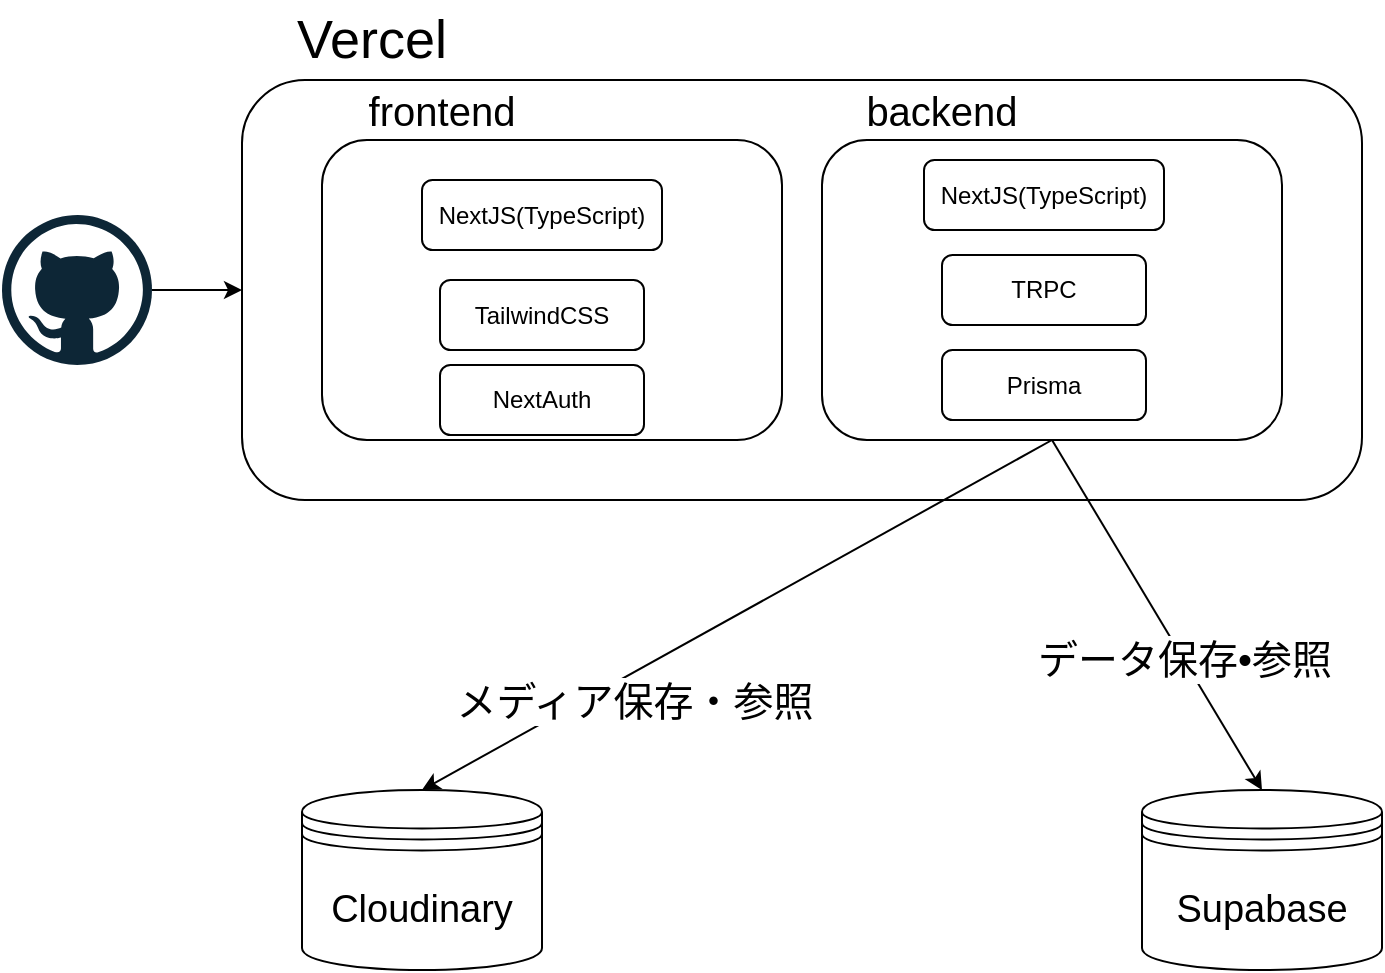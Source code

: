 <mxfile>
    <diagram id="nqKw0y5thN22L9Wjb64t" name="ページ1">
        <mxGraphModel dx="814" dy="419" grid="1" gridSize="10" guides="1" tooltips="1" connect="1" arrows="1" fold="1" page="1" pageScale="1" pageWidth="827" pageHeight="1169" math="0" shadow="0">
            <root>
                <mxCell id="0"/>
                <mxCell id="1" parent="0"/>
                <mxCell id="14" value="" style="rounded=1;whiteSpace=wrap;html=1;" parent="1" vertex="1">
                    <mxGeometry x="140" y="50" width="560" height="210" as="geometry"/>
                </mxCell>
                <mxCell id="5" value="" style="dashed=0;outlineConnect=0;html=1;align=center;labelPosition=center;verticalLabelPosition=bottom;verticalAlign=top;shape=mxgraph.weblogos.github" parent="1" vertex="1">
                    <mxGeometry x="20" y="117.5" width="75" height="75" as="geometry"/>
                </mxCell>
                <mxCell id="7" value="Supabase" style="shape=datastore;whiteSpace=wrap;html=1;fontSize=19;" parent="1" vertex="1">
                    <mxGeometry x="590" y="405" width="120" height="90" as="geometry"/>
                </mxCell>
                <mxCell id="13" value="" style="endArrow=classic;html=1;entryX=0;entryY=0.5;entryDx=0;entryDy=0;" parent="1" source="5" target="14" edge="1">
                    <mxGeometry width="50" height="50" relative="1" as="geometry">
                        <mxPoint x="190" y="230" as="sourcePoint"/>
                        <mxPoint x="140" y="580" as="targetPoint"/>
                    </mxGeometry>
                </mxCell>
                <mxCell id="15" value="Vercel" style="text;html=1;strokeColor=none;fillColor=none;align=center;verticalAlign=middle;whiteSpace=wrap;rounded=0;fontSize=27;" parent="1" vertex="1">
                    <mxGeometry x="160" y="10" width="90" height="40" as="geometry"/>
                </mxCell>
                <mxCell id="16" value="" style="rounded=1;whiteSpace=wrap;html=1;" parent="1" vertex="1">
                    <mxGeometry x="180" y="80" width="230" height="150" as="geometry"/>
                </mxCell>
                <mxCell id="25" style="edgeStyle=none;html=1;entryX=0.5;entryY=0;entryDx=0;entryDy=0;fontSize=27;exitX=0.5;exitY=1;exitDx=0;exitDy=0;" parent="1" source="43" target="49" edge="1">
                    <mxGeometry relative="1" as="geometry"/>
                </mxCell>
                <mxCell id="26" value="メディア保存・参照" style="edgeLabel;html=1;align=center;verticalAlign=middle;resizable=0;points=[];fontSize=20;" parent="25" vertex="1" connectable="0">
                    <mxGeometry x="0.043" y="2" relative="1" as="geometry">
                        <mxPoint x="-46" y="37" as="offset"/>
                    </mxGeometry>
                </mxCell>
                <mxCell id="31" value="frontend" style="text;html=1;strokeColor=none;fillColor=none;align=center;verticalAlign=middle;whiteSpace=wrap;rounded=0;fontSize=20;" parent="1" vertex="1">
                    <mxGeometry x="200" y="50" width="80" height="30" as="geometry"/>
                </mxCell>
                <mxCell id="32" value="NextJS(TypeScript)" style="rounded=1;whiteSpace=wrap;html=1;" parent="1" vertex="1">
                    <mxGeometry x="230" y="100" width="120" height="35" as="geometry"/>
                </mxCell>
                <mxCell id="33" value="TailwindCSS" style="rounded=1;whiteSpace=wrap;html=1;" parent="1" vertex="1">
                    <mxGeometry x="239" y="150" width="102" height="35" as="geometry"/>
                </mxCell>
                <mxCell id="36" value="NextAuth" style="rounded=1;whiteSpace=wrap;html=1;" parent="1" vertex="1">
                    <mxGeometry x="239" y="192.5" width="102" height="35" as="geometry"/>
                </mxCell>
                <mxCell id="19" style="edgeStyle=none;html=1;entryX=0.5;entryY=0;entryDx=0;entryDy=0;fontSize=27;exitX=0.5;exitY=1;exitDx=0;exitDy=0;" parent="1" source="43" target="7" edge="1">
                    <mxGeometry relative="1" as="geometry">
                        <mxPoint x="447" y="210" as="sourcePoint"/>
                    </mxGeometry>
                </mxCell>
                <mxCell id="28" value="データ保存•参照" style="edgeLabel;html=1;align=center;verticalAlign=middle;resizable=0;points=[];fontSize=20;" parent="19" vertex="1" connectable="0">
                    <mxGeometry x="0.246" y="1" relative="1" as="geometry">
                        <mxPoint as="offset"/>
                    </mxGeometry>
                </mxCell>
                <mxCell id="40" value="backend" style="text;html=1;strokeColor=none;fillColor=none;align=center;verticalAlign=middle;whiteSpace=wrap;rounded=0;fontSize=20;" parent="1" vertex="1">
                    <mxGeometry x="450" y="50" width="80" height="30" as="geometry"/>
                </mxCell>
                <mxCell id="43" value="" style="rounded=1;whiteSpace=wrap;html=1;" parent="1" vertex="1">
                    <mxGeometry x="430" y="80" width="230" height="150" as="geometry"/>
                </mxCell>
                <mxCell id="42" value="NextJS(TypeScript)" style="rounded=1;whiteSpace=wrap;html=1;" parent="1" vertex="1">
                    <mxGeometry x="481" y="90" width="120" height="35" as="geometry"/>
                </mxCell>
                <mxCell id="37" value="TRPC" style="rounded=1;whiteSpace=wrap;html=1;" parent="1" vertex="1">
                    <mxGeometry x="490" y="137.5" width="102" height="35" as="geometry"/>
                </mxCell>
                <mxCell id="35" value="Prisma" style="rounded=1;whiteSpace=wrap;html=1;" parent="1" vertex="1">
                    <mxGeometry x="490" y="185" width="102" height="35" as="geometry"/>
                </mxCell>
                <mxCell id="49" value="Cloudinary" style="shape=datastore;whiteSpace=wrap;html=1;fontSize=19;" parent="1" vertex="1">
                    <mxGeometry x="170" y="405" width="120" height="90" as="geometry"/>
                </mxCell>
            </root>
        </mxGraphModel>
    </diagram>
</mxfile>
